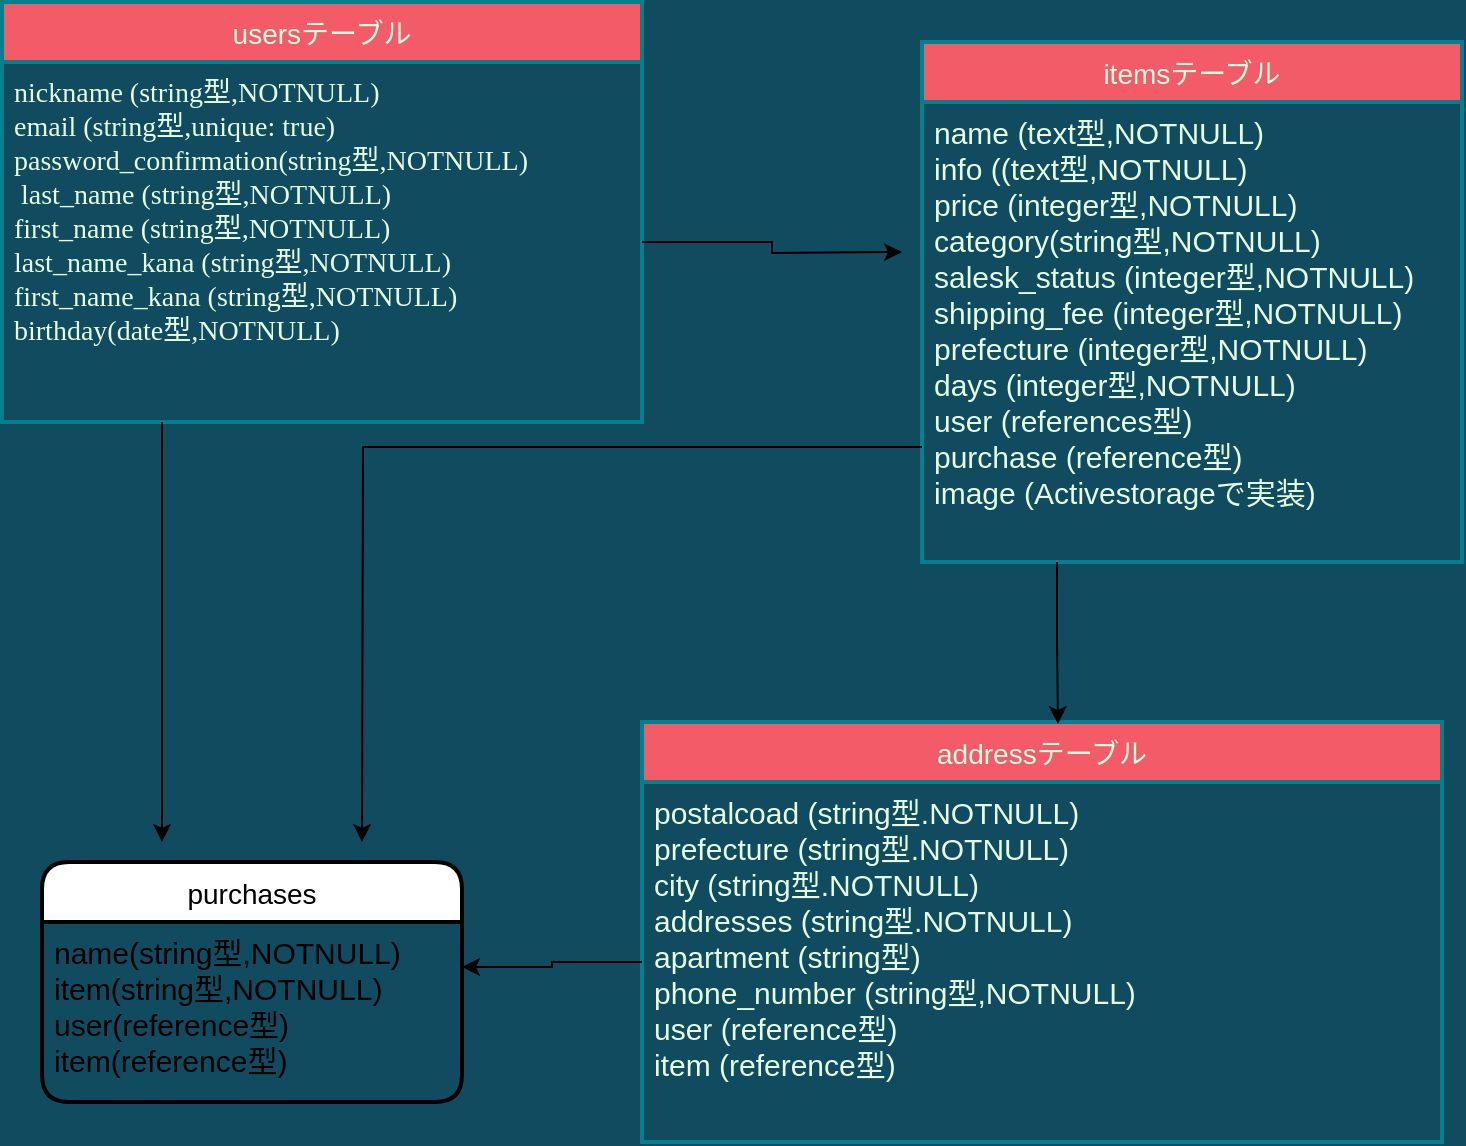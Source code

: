 <mxfile>
    <diagram id="mDkdT_pO1OSggjl2oEOC" name="ページ1">
        <mxGraphModel dx="1341" dy="527" grid="1" gridSize="10" guides="1" tooltips="1" connect="1" arrows="1" fold="1" page="1" pageScale="1" pageWidth="827" pageHeight="1169" background="#114B5F" math="0" shadow="0">
            <root>
                <mxCell id="0"/>
                <mxCell id="1" parent="0"/>
                <object label="usersテーブル" id="2">
                    <mxCell style="swimlane;childLayout=stackLayout;horizontal=1;startSize=30;horizontalStack=0;fontSize=14;fontStyle=0;strokeWidth=2;resizeParent=0;resizeLast=1;shadow=0;dashed=0;align=center;fillColor=#F45B69;strokeColor=#028090;fontColor=#E4FDE1;" parent="1" vertex="1">
                        <mxGeometry x="-710" y="80" width="320" height="210" as="geometry"/>
                    </mxCell>
                </object>
                <mxCell id="3" value="nickname (string型,NOTNULL)&#10;email (string型,unique: true)&#10;password_confirmation(string型,NOTNULL)&#10; last_name (string型,NOTNULL)&#10;first_name (string型,NOTNULL)&#10;last_name_kana (string型,NOTNULL)&#10;first_name_kana (string型,NOTNULL)&#10;birthday(date型,NOTNULL)" style="align=left;strokeColor=none;fillColor=none;spacingLeft=4;fontSize=14;verticalAlign=top;resizable=0;rotatable=0;part=1;fontFamily=Garamond;fontColor=#E4FDE1;" parent="2" vertex="1">
                    <mxGeometry y="30" width="320" height="180" as="geometry"/>
                </mxCell>
                <mxCell id="4" value="itemsテーブル" style="swimlane;childLayout=stackLayout;horizontal=1;startSize=30;horizontalStack=0;fontSize=14;fontStyle=0;strokeWidth=2;resizeParent=0;resizeLast=1;shadow=0;dashed=0;align=center;fillColor=#F45B69;strokeColor=#028090;fontColor=#E4FDE1;" parent="1" vertex="1">
                    <mxGeometry x="-250" y="100" width="270" height="260" as="geometry">
                        <mxRectangle x="-230" y="40" width="70" height="30" as="alternateBounds"/>
                    </mxGeometry>
                </mxCell>
                <mxCell id="5" value="name (text型,NOTNULL) &#10;info ((text型,NOTNULL)&#10;price (integer型,NOTNULL)&#10;category(string型,NOTNULL)&#10;salesk_status (integer型,NOTNULL)&#10;shipping_fee (integer型,NOTNULL)&#10;prefecture (integer型,NOTNULL)&#10;days (integer型,NOTNULL)&#10;user (references型)&#10;purchase (reference型)&#10;image (Activestorageで実装)" style="align=left;strokeColor=none;fillColor=none;spacingLeft=4;fontSize=15;verticalAlign=top;resizable=0;rotatable=0;part=1;fontColor=#E4FDE1;" parent="4" vertex="1">
                    <mxGeometry y="30" width="270" height="230" as="geometry"/>
                </mxCell>
                <mxCell id="8" value="addressテーブル" style="swimlane;childLayout=stackLayout;horizontal=1;startSize=30;horizontalStack=0;fontSize=14;fontStyle=0;strokeWidth=2;resizeParent=0;resizeLast=1;shadow=0;dashed=0;align=center;fillColor=#F45B69;strokeColor=#028090;fontColor=#E4FDE1;" parent="1" vertex="1">
                    <mxGeometry x="-390" y="440" width="400" height="210" as="geometry"/>
                </mxCell>
                <mxCell id="9" value="postalcoad (string型.NOTNULL)&#10;prefecture (string型.NOTNULL)&#10;city (string型.NOTNULL)&#10;addresses (string型.NOTNULL)&#10;apartment (string型)&#10;phone_number (string型,NOTNULL)&#10;user (reference型)&#10;item (reference型)" style="align=left;strokeColor=none;fillColor=none;spacingLeft=4;fontSize=15;verticalAlign=top;resizable=0;rotatable=0;part=1;fontColor=#E4FDE1;" parent="8" vertex="1">
                    <mxGeometry y="30" width="400" height="180" as="geometry"/>
                </mxCell>
                <mxCell id="34" value=" purchases" style="swimlane;childLayout=stackLayout;horizontal=1;startSize=30;horizontalStack=0;rounded=1;fontSize=14;fontStyle=0;strokeWidth=2;resizeParent=0;resizeLast=1;shadow=0;dashed=0;align=center;" vertex="1" parent="1">
                    <mxGeometry x="-690" y="510" width="210" height="120" as="geometry"/>
                </mxCell>
                <mxCell id="35" value="name(string型,NOTNULL)&#10;item(string型,NOTNULL)&#10;user(reference型)&#10;item(reference型)" style="align=left;strokeColor=none;fillColor=none;spacingLeft=4;fontSize=15;verticalAlign=top;resizable=0;rotatable=0;part=1;" vertex="1" parent="34">
                    <mxGeometry y="30" width="210" height="90" as="geometry"/>
                </mxCell>
                <mxCell id="37" style="edgeStyle=orthogonalEdgeStyle;rounded=0;orthogonalLoop=1;jettySize=auto;html=1;exitX=0;exitY=0.5;exitDx=0;exitDy=0;entryX=1;entryY=0.25;entryDx=0;entryDy=0;fontSize=15;" edge="1" parent="1" source="9" target="35">
                    <mxGeometry relative="1" as="geometry"/>
                </mxCell>
                <mxCell id="38" style="edgeStyle=orthogonalEdgeStyle;rounded=0;orthogonalLoop=1;jettySize=auto;html=1;exitX=1;exitY=0.5;exitDx=0;exitDy=0;fontSize=15;" edge="1" parent="1" source="3">
                    <mxGeometry relative="1" as="geometry">
                        <mxPoint x="-260" y="205" as="targetPoint"/>
                    </mxGeometry>
                </mxCell>
                <mxCell id="39" style="edgeStyle=orthogonalEdgeStyle;rounded=0;orthogonalLoop=1;jettySize=auto;html=1;exitX=0.25;exitY=1;exitDx=0;exitDy=0;entryX=0.52;entryY=0.005;entryDx=0;entryDy=0;entryPerimeter=0;fontSize=15;" edge="1" parent="1" source="5" target="8">
                    <mxGeometry relative="1" as="geometry"/>
                </mxCell>
                <mxCell id="40" style="edgeStyle=orthogonalEdgeStyle;rounded=0;orthogonalLoop=1;jettySize=auto;html=1;exitX=0.25;exitY=1;exitDx=0;exitDy=0;fontSize=15;" edge="1" parent="1" source="3">
                    <mxGeometry relative="1" as="geometry">
                        <mxPoint x="-630" y="500" as="targetPoint"/>
                    </mxGeometry>
                </mxCell>
                <mxCell id="41" style="edgeStyle=orthogonalEdgeStyle;rounded=0;orthogonalLoop=1;jettySize=auto;html=1;exitX=0;exitY=0.75;exitDx=0;exitDy=0;fontSize=15;" edge="1" parent="1" source="5">
                    <mxGeometry relative="1" as="geometry">
                        <mxPoint x="-530" y="500" as="targetPoint"/>
                    </mxGeometry>
                </mxCell>
            </root>
        </mxGraphModel>
    </diagram>
</mxfile>